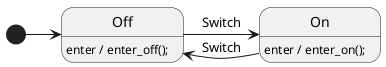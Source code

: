 @startuml lightbulb
[*] -> Off
Off -> On : Switch
On -> Off : Switch

' Use actions to call functions on various triggers, 
' such as entering or exiting a state.
' You can call these functions whatever you want.
' You will define these functions in your app.
Off: enter / enter_off();
On: enter / enter_on();
@enduml
